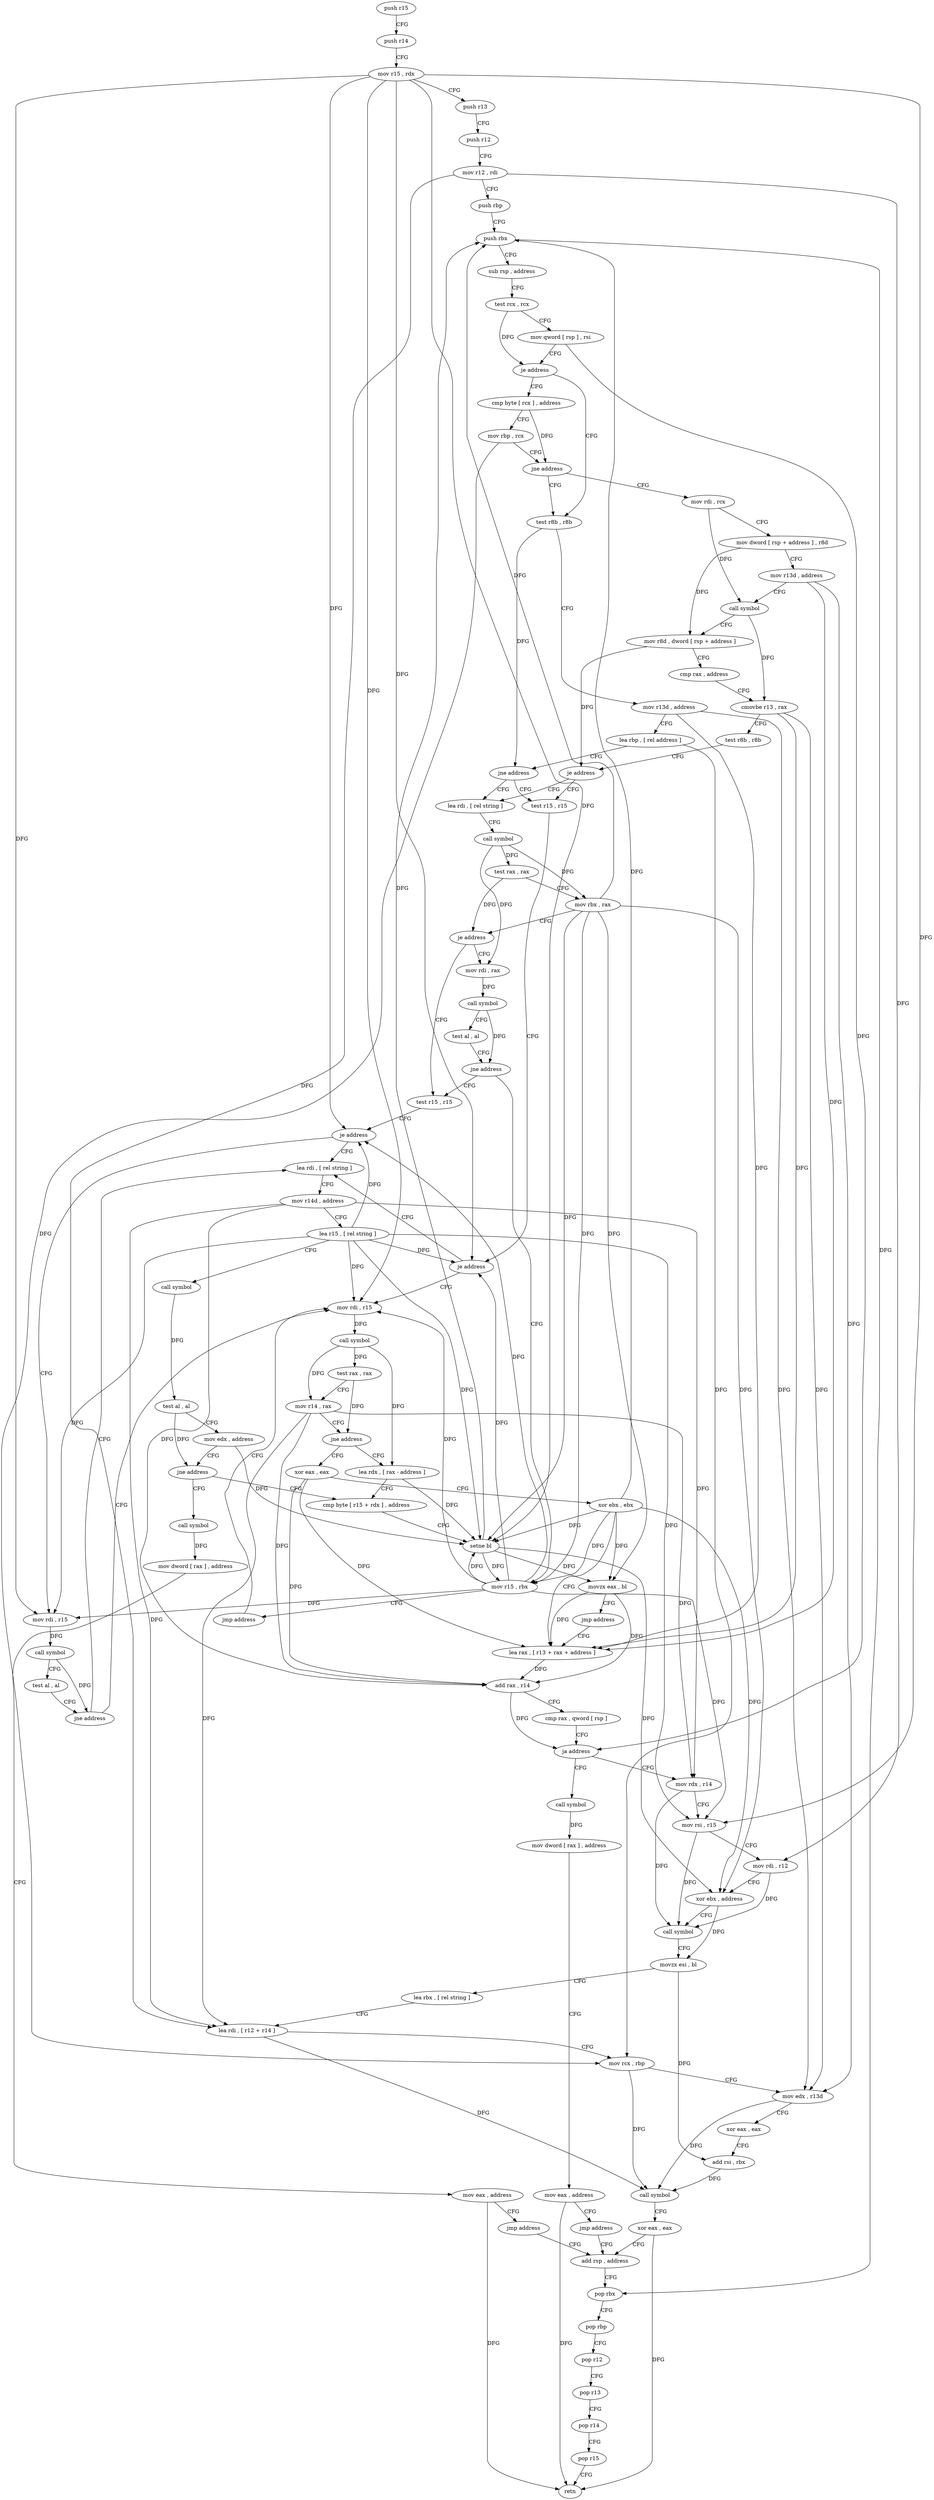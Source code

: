 digraph "func" {
"280400" [label = "push r15" ]
"280402" [label = "push r14" ]
"280404" [label = "mov r15 , rdx" ]
"280407" [label = "push r13" ]
"280409" [label = "push r12" ]
"280411" [label = "mov r12 , rdi" ]
"280414" [label = "push rbp" ]
"280415" [label = "push rbx" ]
"280416" [label = "sub rsp , address" ]
"280420" [label = "test rcx , rcx" ]
"280423" [label = "mov qword [ rsp ] , rsi" ]
"280427" [label = "je address" ]
"280441" [label = "test r8b , r8b" ]
"280429" [label = "cmp byte [ rcx ] , address" ]
"280444" [label = "mov r13d , address" ]
"280450" [label = "lea rbp , [ rel address ]" ]
"280457" [label = "jne address" ]
"280641" [label = "lea rdi , [ rel string ]" ]
"280463" [label = "test r15 , r15" ]
"280432" [label = "mov rbp , rcx" ]
"280435" [label = "jne address" ]
"280600" [label = "mov rdi , rcx" ]
"280648" [label = "call symbol" ]
"280653" [label = "test rax , rax" ]
"280656" [label = "mov rbx , rax" ]
"280659" [label = "je address" ]
"280673" [label = "test r15 , r15" ]
"280661" [label = "mov rdi , rax" ]
"280466" [label = "je address" ]
"280694" [label = "lea rdi , [ rel string ]" ]
"280472" [label = "mov rdi , r15" ]
"280603" [label = "mov dword [ rsp + address ] , r8d" ]
"280608" [label = "mov r13d , address" ]
"280614" [label = "call symbol" ]
"280619" [label = "mov r8d , dword [ rsp + address ]" ]
"280624" [label = "cmp rax , address" ]
"280628" [label = "cmovbe r13 , rax" ]
"280632" [label = "test r8b , r8b" ]
"280635" [label = "je address" ]
"280676" [label = "je address" ]
"280678" [label = "mov rdi , r15" ]
"280664" [label = "call symbol" ]
"280669" [label = "test al , al" ]
"280671" [label = "jne address" ]
"280760" [label = "mov r15 , rbx" ]
"280701" [label = "mov r14d , address" ]
"280707" [label = "lea r15 , [ rel string ]" ]
"280714" [label = "call symbol" ]
"280719" [label = "test al , al" ]
"280721" [label = "mov edx , address" ]
"280726" [label = "jne address" ]
"280580" [label = "cmp byte [ r15 + rdx ] , address" ]
"280732" [label = "call symbol" ]
"280475" [label = "call symbol" ]
"280480" [label = "test rax , rax" ]
"280483" [label = "mov r14 , rax" ]
"280486" [label = "jne address" ]
"280576" [label = "lea rdx , [ rax - address ]" ]
"280488" [label = "xor eax , eax" ]
"280681" [label = "call symbol" ]
"280686" [label = "test al , al" ]
"280688" [label = "jne address" ]
"280763" [label = "jmp address" ]
"280585" [label = "setne bl" ]
"280588" [label = "movzx eax , bl" ]
"280591" [label = "jmp address" ]
"280492" [label = "lea rax , [ r13 + rax + address ]" ]
"280737" [label = "mov dword [ rax ] , address" ]
"280743" [label = "mov eax , address" ]
"280748" [label = "jmp address" ]
"280559" [label = "add rsp , address" ]
"280490" [label = "xor ebx , ebx" ]
"280497" [label = "add rax , r14" ]
"280500" [label = "cmp rax , qword [ rsp ]" ]
"280504" [label = "ja address" ]
"280768" [label = "call symbol" ]
"280510" [label = "mov rdx , r14" ]
"280563" [label = "pop rbx" ]
"280564" [label = "pop rbp" ]
"280565" [label = "pop r12" ]
"280567" [label = "pop r13" ]
"280569" [label = "pop r14" ]
"280571" [label = "pop r15" ]
"280573" [label = "retn" ]
"280773" [label = "mov dword [ rax ] , address" ]
"280779" [label = "mov eax , address" ]
"280784" [label = "jmp address" ]
"280513" [label = "mov rsi , r15" ]
"280516" [label = "mov rdi , r12" ]
"280519" [label = "xor ebx , address" ]
"280522" [label = "call symbol" ]
"280527" [label = "movzx esi , bl" ]
"280530" [label = "lea rbx , [ rel string ]" ]
"280537" [label = "lea rdi , [ r12 + r14 ]" ]
"280541" [label = "mov rcx , rbp" ]
"280544" [label = "mov edx , r13d" ]
"280547" [label = "xor eax , eax" ]
"280549" [label = "add rsi , rbx" ]
"280552" [label = "call symbol" ]
"280557" [label = "xor eax , eax" ]
"280400" -> "280402" [ label = "CFG" ]
"280402" -> "280404" [ label = "CFG" ]
"280404" -> "280407" [ label = "CFG" ]
"280404" -> "280466" [ label = "DFG" ]
"280404" -> "280676" [ label = "DFG" ]
"280404" -> "280472" [ label = "DFG" ]
"280404" -> "280678" [ label = "DFG" ]
"280404" -> "280585" [ label = "DFG" ]
"280404" -> "280513" [ label = "DFG" ]
"280407" -> "280409" [ label = "CFG" ]
"280409" -> "280411" [ label = "CFG" ]
"280411" -> "280414" [ label = "CFG" ]
"280411" -> "280516" [ label = "DFG" ]
"280411" -> "280537" [ label = "DFG" ]
"280414" -> "280415" [ label = "CFG" ]
"280415" -> "280416" [ label = "CFG" ]
"280415" -> "280563" [ label = "DFG" ]
"280416" -> "280420" [ label = "CFG" ]
"280420" -> "280423" [ label = "CFG" ]
"280420" -> "280427" [ label = "DFG" ]
"280423" -> "280427" [ label = "CFG" ]
"280423" -> "280504" [ label = "DFG" ]
"280427" -> "280441" [ label = "CFG" ]
"280427" -> "280429" [ label = "CFG" ]
"280441" -> "280444" [ label = "CFG" ]
"280441" -> "280457" [ label = "DFG" ]
"280429" -> "280432" [ label = "CFG" ]
"280429" -> "280435" [ label = "DFG" ]
"280444" -> "280450" [ label = "CFG" ]
"280444" -> "280492" [ label = "DFG" ]
"280444" -> "280544" [ label = "DFG" ]
"280450" -> "280457" [ label = "CFG" ]
"280450" -> "280541" [ label = "DFG" ]
"280457" -> "280641" [ label = "CFG" ]
"280457" -> "280463" [ label = "CFG" ]
"280641" -> "280648" [ label = "CFG" ]
"280463" -> "280466" [ label = "CFG" ]
"280432" -> "280435" [ label = "CFG" ]
"280432" -> "280541" [ label = "DFG" ]
"280435" -> "280600" [ label = "CFG" ]
"280435" -> "280441" [ label = "CFG" ]
"280600" -> "280603" [ label = "CFG" ]
"280600" -> "280614" [ label = "DFG" ]
"280648" -> "280653" [ label = "DFG" ]
"280648" -> "280656" [ label = "DFG" ]
"280648" -> "280661" [ label = "DFG" ]
"280653" -> "280656" [ label = "CFG" ]
"280653" -> "280659" [ label = "DFG" ]
"280656" -> "280659" [ label = "CFG" ]
"280656" -> "280415" [ label = "DFG" ]
"280656" -> "280760" [ label = "DFG" ]
"280656" -> "280585" [ label = "DFG" ]
"280656" -> "280588" [ label = "DFG" ]
"280656" -> "280519" [ label = "DFG" ]
"280659" -> "280673" [ label = "CFG" ]
"280659" -> "280661" [ label = "CFG" ]
"280673" -> "280676" [ label = "CFG" ]
"280661" -> "280664" [ label = "DFG" ]
"280466" -> "280694" [ label = "CFG" ]
"280466" -> "280472" [ label = "CFG" ]
"280694" -> "280701" [ label = "CFG" ]
"280472" -> "280475" [ label = "DFG" ]
"280603" -> "280608" [ label = "CFG" ]
"280603" -> "280619" [ label = "DFG" ]
"280608" -> "280614" [ label = "CFG" ]
"280608" -> "280492" [ label = "DFG" ]
"280608" -> "280544" [ label = "DFG" ]
"280614" -> "280619" [ label = "CFG" ]
"280614" -> "280628" [ label = "DFG" ]
"280619" -> "280624" [ label = "CFG" ]
"280619" -> "280635" [ label = "DFG" ]
"280624" -> "280628" [ label = "CFG" ]
"280628" -> "280632" [ label = "CFG" ]
"280628" -> "280492" [ label = "DFG" ]
"280628" -> "280544" [ label = "DFG" ]
"280632" -> "280635" [ label = "CFG" ]
"280635" -> "280463" [ label = "CFG" ]
"280635" -> "280641" [ label = "CFG" ]
"280676" -> "280694" [ label = "CFG" ]
"280676" -> "280678" [ label = "CFG" ]
"280678" -> "280681" [ label = "DFG" ]
"280664" -> "280669" [ label = "CFG" ]
"280664" -> "280671" [ label = "DFG" ]
"280669" -> "280671" [ label = "CFG" ]
"280671" -> "280760" [ label = "CFG" ]
"280671" -> "280673" [ label = "CFG" ]
"280760" -> "280763" [ label = "CFG" ]
"280760" -> "280466" [ label = "DFG" ]
"280760" -> "280676" [ label = "DFG" ]
"280760" -> "280472" [ label = "DFG" ]
"280760" -> "280678" [ label = "DFG" ]
"280760" -> "280585" [ label = "DFG" ]
"280760" -> "280513" [ label = "DFG" ]
"280701" -> "280707" [ label = "CFG" ]
"280701" -> "280497" [ label = "DFG" ]
"280701" -> "280510" [ label = "DFG" ]
"280701" -> "280537" [ label = "DFG" ]
"280707" -> "280714" [ label = "CFG" ]
"280707" -> "280466" [ label = "DFG" ]
"280707" -> "280676" [ label = "DFG" ]
"280707" -> "280472" [ label = "DFG" ]
"280707" -> "280678" [ label = "DFG" ]
"280707" -> "280585" [ label = "DFG" ]
"280707" -> "280513" [ label = "DFG" ]
"280714" -> "280719" [ label = "DFG" ]
"280719" -> "280721" [ label = "CFG" ]
"280719" -> "280726" [ label = "DFG" ]
"280721" -> "280726" [ label = "CFG" ]
"280721" -> "280585" [ label = "DFG" ]
"280726" -> "280580" [ label = "CFG" ]
"280726" -> "280732" [ label = "CFG" ]
"280580" -> "280585" [ label = "CFG" ]
"280732" -> "280737" [ label = "DFG" ]
"280475" -> "280480" [ label = "DFG" ]
"280475" -> "280483" [ label = "DFG" ]
"280475" -> "280576" [ label = "DFG" ]
"280480" -> "280483" [ label = "CFG" ]
"280480" -> "280486" [ label = "DFG" ]
"280483" -> "280486" [ label = "CFG" ]
"280483" -> "280497" [ label = "DFG" ]
"280483" -> "280510" [ label = "DFG" ]
"280483" -> "280537" [ label = "DFG" ]
"280486" -> "280576" [ label = "CFG" ]
"280486" -> "280488" [ label = "CFG" ]
"280576" -> "280580" [ label = "CFG" ]
"280576" -> "280585" [ label = "DFG" ]
"280488" -> "280490" [ label = "CFG" ]
"280488" -> "280492" [ label = "DFG" ]
"280488" -> "280497" [ label = "DFG" ]
"280681" -> "280686" [ label = "CFG" ]
"280681" -> "280688" [ label = "DFG" ]
"280686" -> "280688" [ label = "CFG" ]
"280688" -> "280472" [ label = "CFG" ]
"280688" -> "280694" [ label = "CFG" ]
"280763" -> "280472" [ label = "CFG" ]
"280585" -> "280588" [ label = "DFG" ]
"280585" -> "280415" [ label = "DFG" ]
"280585" -> "280760" [ label = "DFG" ]
"280585" -> "280519" [ label = "DFG" ]
"280588" -> "280591" [ label = "CFG" ]
"280588" -> "280492" [ label = "DFG" ]
"280588" -> "280497" [ label = "DFG" ]
"280591" -> "280492" [ label = "CFG" ]
"280492" -> "280497" [ label = "DFG" ]
"280737" -> "280743" [ label = "CFG" ]
"280743" -> "280748" [ label = "CFG" ]
"280743" -> "280573" [ label = "DFG" ]
"280748" -> "280559" [ label = "CFG" ]
"280559" -> "280563" [ label = "CFG" ]
"280490" -> "280492" [ label = "CFG" ]
"280490" -> "280415" [ label = "DFG" ]
"280490" -> "280760" [ label = "DFG" ]
"280490" -> "280588" [ label = "DFG" ]
"280490" -> "280585" [ label = "DFG" ]
"280490" -> "280519" [ label = "DFG" ]
"280497" -> "280500" [ label = "CFG" ]
"280497" -> "280504" [ label = "DFG" ]
"280500" -> "280504" [ label = "CFG" ]
"280504" -> "280768" [ label = "CFG" ]
"280504" -> "280510" [ label = "CFG" ]
"280768" -> "280773" [ label = "DFG" ]
"280510" -> "280513" [ label = "CFG" ]
"280510" -> "280522" [ label = "DFG" ]
"280563" -> "280564" [ label = "CFG" ]
"280564" -> "280565" [ label = "CFG" ]
"280565" -> "280567" [ label = "CFG" ]
"280567" -> "280569" [ label = "CFG" ]
"280569" -> "280571" [ label = "CFG" ]
"280571" -> "280573" [ label = "CFG" ]
"280773" -> "280779" [ label = "CFG" ]
"280779" -> "280784" [ label = "CFG" ]
"280779" -> "280573" [ label = "DFG" ]
"280784" -> "280559" [ label = "CFG" ]
"280513" -> "280516" [ label = "CFG" ]
"280513" -> "280522" [ label = "DFG" ]
"280516" -> "280519" [ label = "CFG" ]
"280516" -> "280522" [ label = "DFG" ]
"280519" -> "280522" [ label = "CFG" ]
"280519" -> "280527" [ label = "DFG" ]
"280522" -> "280527" [ label = "CFG" ]
"280527" -> "280530" [ label = "CFG" ]
"280527" -> "280549" [ label = "DFG" ]
"280530" -> "280537" [ label = "CFG" ]
"280537" -> "280541" [ label = "CFG" ]
"280537" -> "280552" [ label = "DFG" ]
"280541" -> "280544" [ label = "CFG" ]
"280541" -> "280552" [ label = "DFG" ]
"280544" -> "280547" [ label = "CFG" ]
"280544" -> "280552" [ label = "DFG" ]
"280547" -> "280549" [ label = "CFG" ]
"280549" -> "280552" [ label = "DFG" ]
"280552" -> "280557" [ label = "CFG" ]
"280557" -> "280559" [ label = "CFG" ]
"280557" -> "280573" [ label = "DFG" ]
}
